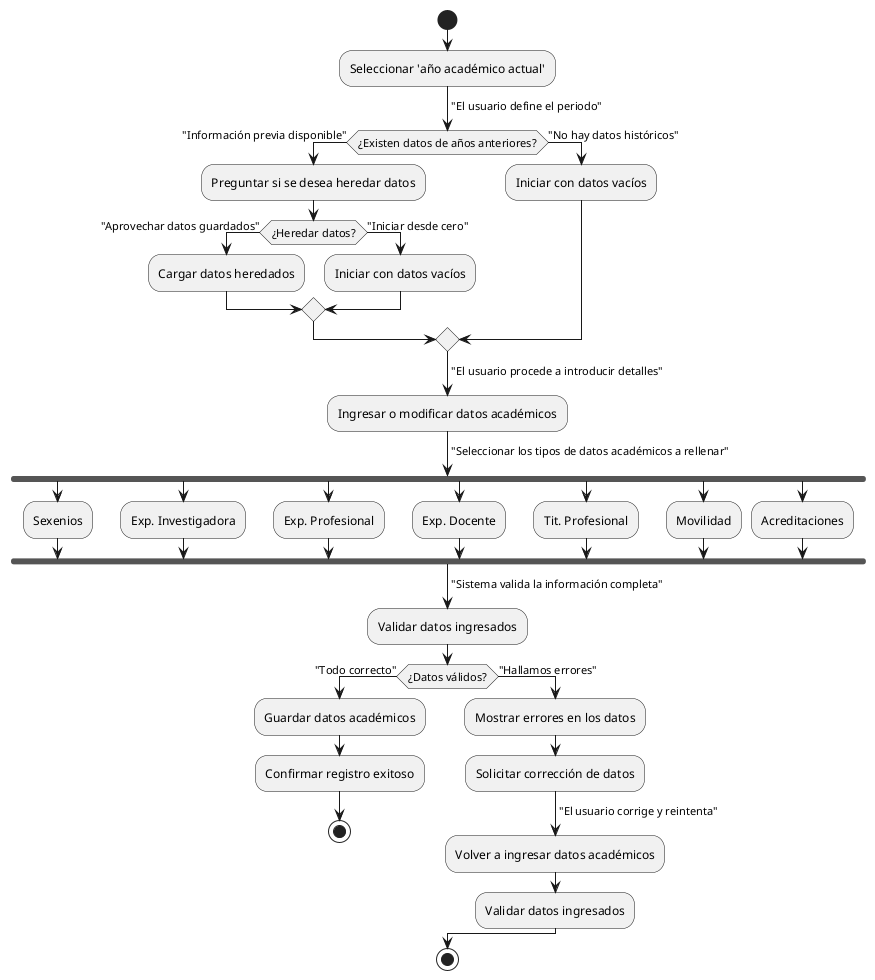 @startuml

start
:Seleccionar 'año académico actual';
-> "El usuario define el periodo";

if (¿Existen datos de años anteriores?) then (Sí)
  -> "Información previa disponible";
  :Preguntar si se desea heredar datos;
  if (¿Heredar datos?) then (Sí)
    -> "Aprovechar datos guardados";
    :Cargar datos heredados;
  else (No)
    -> "Iniciar desde cero";
    :Iniciar con datos vacíos;
  endif
else (No)
  -> "No hay datos históricos";
  :Iniciar con datos vacíos;
endif

-> "El usuario procede a introducir detalles";
:Ingresar o modificar datos académicos;
-> "Seleccionar los tipos de datos académicos a rellenar";

fork
  :Sexenios;
fork again
  :Exp. Investigadora;
fork again
  :Exp. Profesional;
fork again
  :Exp. Docente;
fork again
  :Tit. Profesional;
fork again
  :Movilidad;
fork again
  :Acreditaciones;
end fork

-> "Sistema valida la información completa";
:Validar datos ingresados;

if (¿Datos válidos?) then (Sí)
  -> "Todo correcto";
  :Guardar datos académicos;
  :Confirmar registro exitoso;
  stop
else (No)
  -> "Hallamos errores";
  :Mostrar errores en los datos;
  :Solicitar corrección de datos;
  -> "El usuario corrige y reintenta";
  :Volver a ingresar datos académicos;
  :Validar datos ingresados;
endif

stop

@enduml
